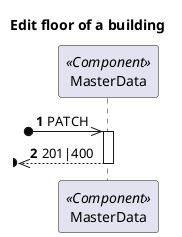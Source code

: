 @startuml
'https://plantuml.com/sequence-diagram

autonumber
skinparam packageStyle rect

title Edit floor of a building

participant "MasterData" as MD <<Component>>

?o->> MD : PATCH

activate MD
?o<<--- MD : 201|400
deactivate MD
@enduml
